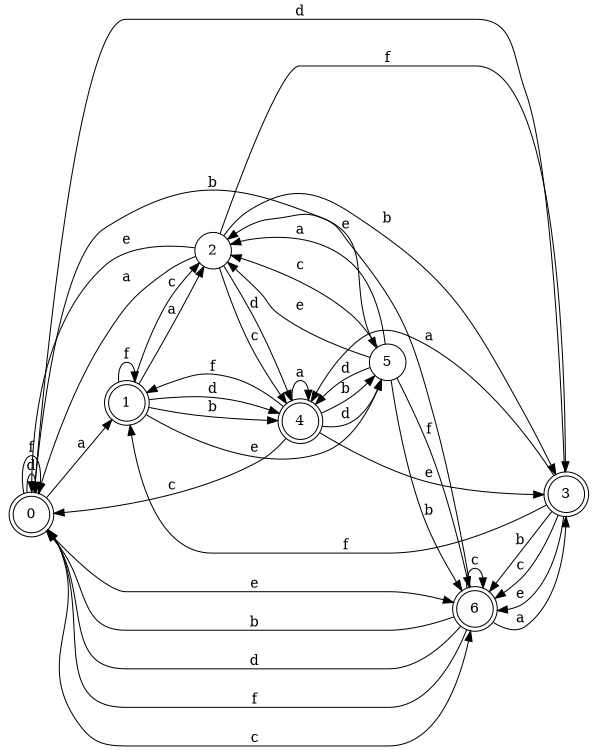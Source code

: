 digraph n6_1 {
__start0 [label="" shape="none"];

rankdir=LR;
size="8,5";

s0 [style="rounded,filled", color="black", fillcolor="white" shape="doublecircle", label="0"];
s1 [style="rounded,filled", color="black", fillcolor="white" shape="doublecircle", label="1"];
s2 [style="filled", color="black", fillcolor="white" shape="circle", label="2"];
s3 [style="rounded,filled", color="black", fillcolor="white" shape="doublecircle", label="3"];
s4 [style="rounded,filled", color="black", fillcolor="white" shape="doublecircle", label="4"];
s5 [style="filled", color="black", fillcolor="white" shape="circle", label="5"];
s6 [style="rounded,filled", color="black", fillcolor="white" shape="doublecircle", label="6"];
s0 -> s1 [label="a"];
s0 -> s5 [label="b"];
s0 -> s6 [label="c"];
s0 -> s0 [label="d"];
s0 -> s6 [label="e"];
s0 -> s0 [label="f"];
s1 -> s2 [label="a"];
s1 -> s4 [label="b"];
s1 -> s2 [label="c"];
s1 -> s4 [label="d"];
s1 -> s5 [label="e"];
s1 -> s1 [label="f"];
s2 -> s0 [label="a"];
s2 -> s3 [label="b"];
s2 -> s4 [label="c"];
s2 -> s4 [label="d"];
s2 -> s0 [label="e"];
s2 -> s3 [label="f"];
s3 -> s4 [label="a"];
s3 -> s6 [label="b"];
s3 -> s6 [label="c"];
s3 -> s0 [label="d"];
s3 -> s6 [label="e"];
s3 -> s1 [label="f"];
s4 -> s4 [label="a"];
s4 -> s5 [label="b"];
s4 -> s0 [label="c"];
s4 -> s5 [label="d"];
s4 -> s3 [label="e"];
s4 -> s1 [label="f"];
s5 -> s2 [label="a"];
s5 -> s6 [label="b"];
s5 -> s2 [label="c"];
s5 -> s4 [label="d"];
s5 -> s2 [label="e"];
s5 -> s6 [label="f"];
s6 -> s3 [label="a"];
s6 -> s0 [label="b"];
s6 -> s6 [label="c"];
s6 -> s0 [label="d"];
s6 -> s2 [label="e"];
s6 -> s0 [label="f"];

}